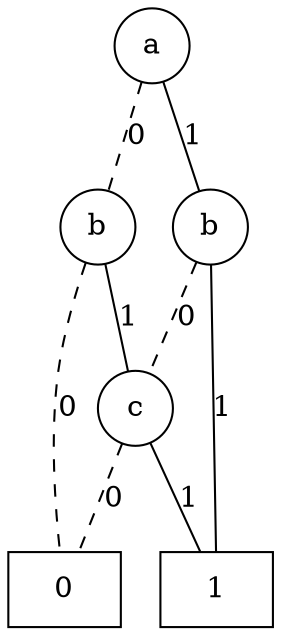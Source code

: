 graph BDD { n2333499807056 [label=0,shape=box]; n2333500100816 [label=1,shape=box]; n2333562263536 [label="c",shape=circle]; n2333562263584 [label="b",shape=circle]; n2333562263776 [label="b",shape=circle]; n2333543459552 [label="a",shape=circle]; n2333562263536 -- n2333499807056 [label=0,style=dashed]; n2333562263536 -- n2333500100816 [label=1]; n2333562263584 -- n2333499807056 [label=0,style=dashed]; n2333562263584 -- n2333562263536 [label=1]; n2333562263776 -- n2333562263536 [label=0,style=dashed]; n2333562263776 -- n2333500100816 [label=1]; n2333543459552 -- n2333562263584 [label=0,style=dashed]; n2333543459552 -- n2333562263776 [label=1]; }
